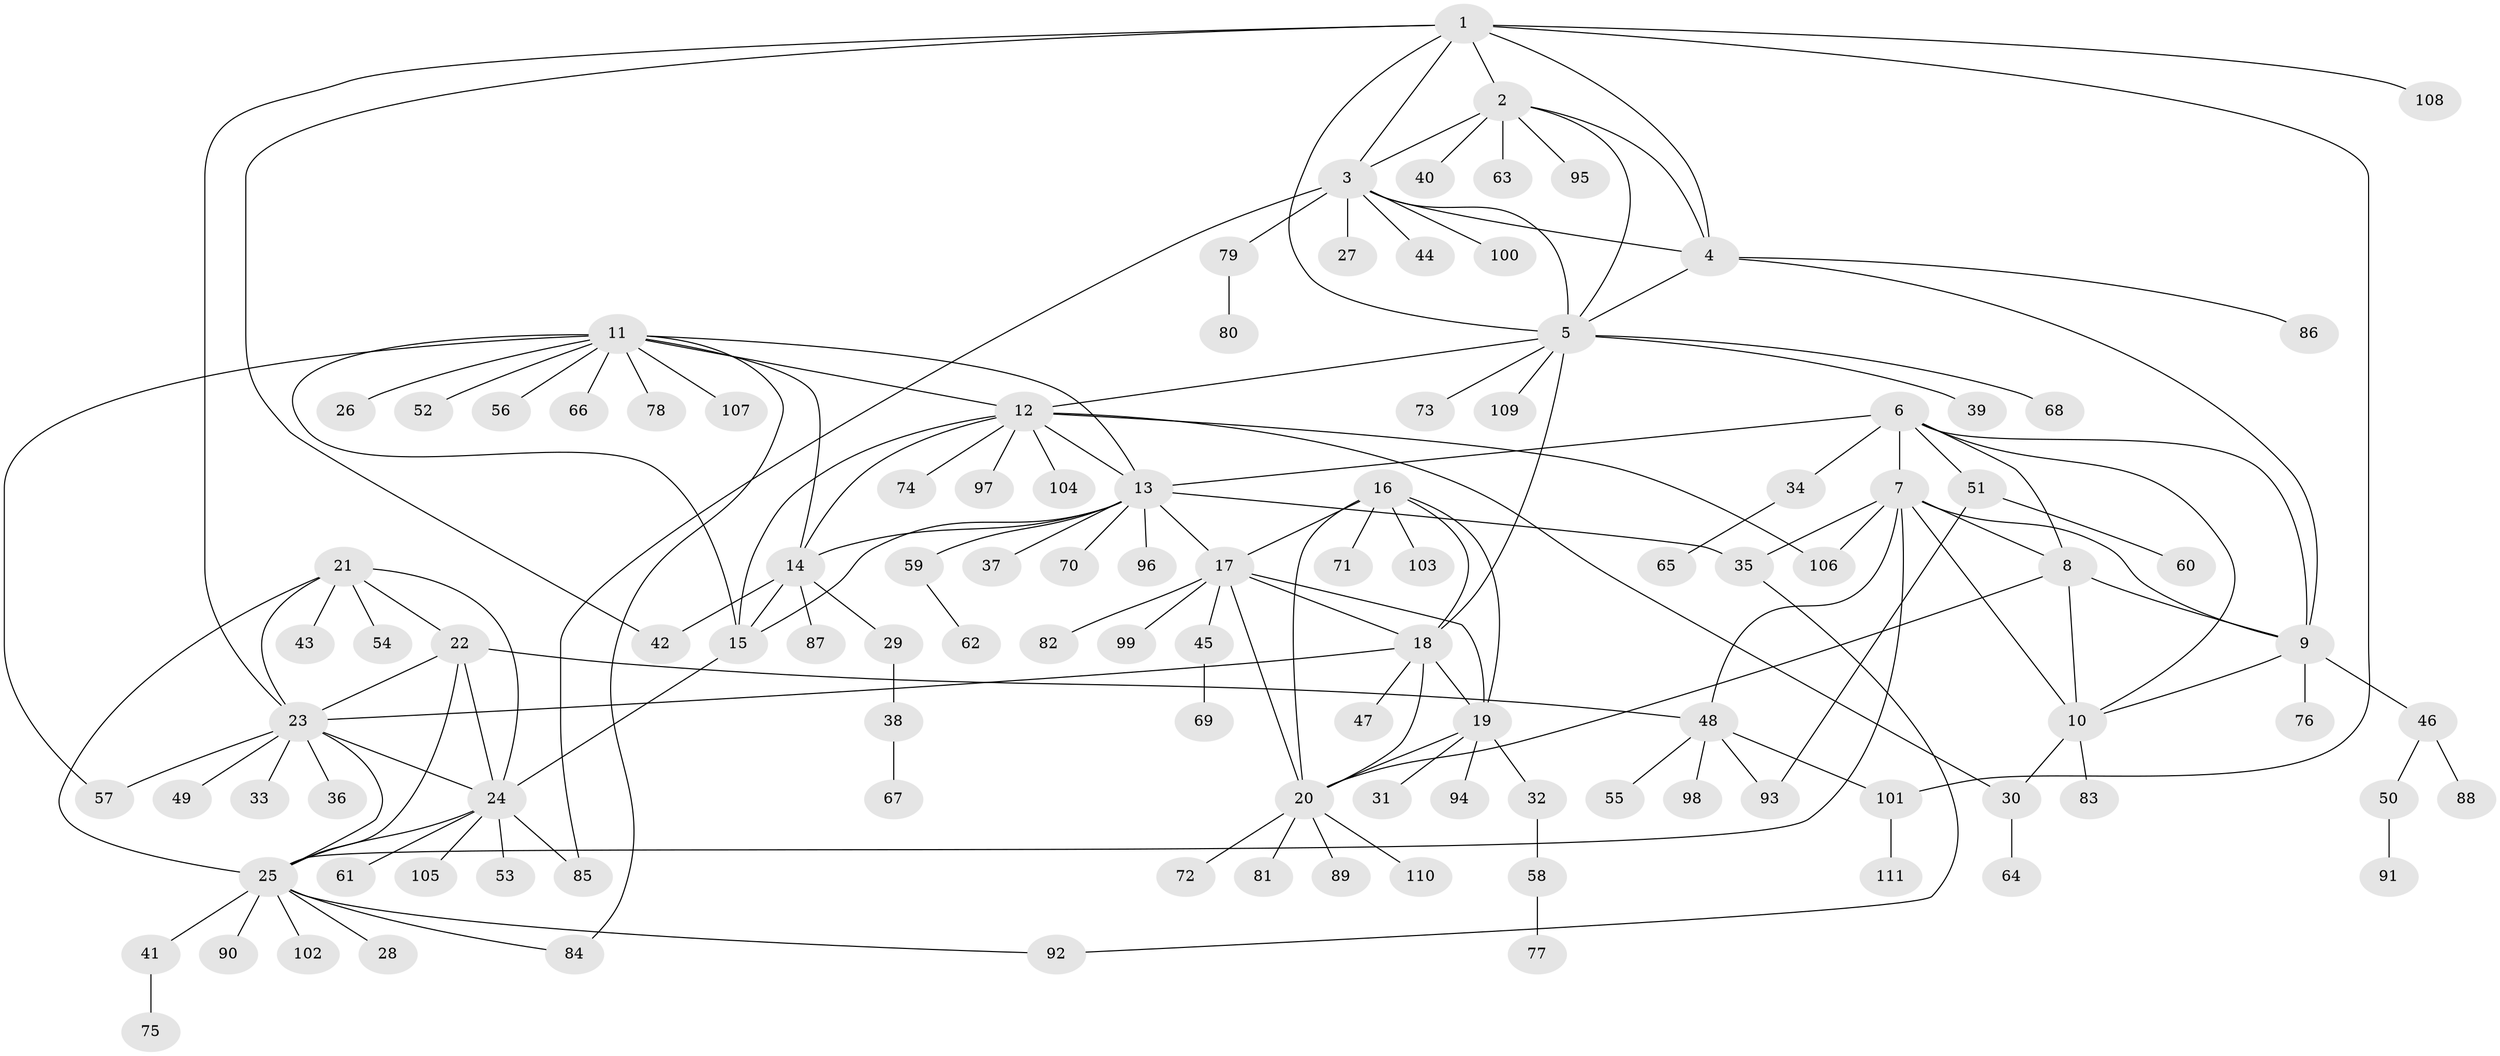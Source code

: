 // Generated by graph-tools (version 1.1) at 2025/16/03/09/25 04:16:10]
// undirected, 111 vertices, 157 edges
graph export_dot {
graph [start="1"]
  node [color=gray90,style=filled];
  1;
  2;
  3;
  4;
  5;
  6;
  7;
  8;
  9;
  10;
  11;
  12;
  13;
  14;
  15;
  16;
  17;
  18;
  19;
  20;
  21;
  22;
  23;
  24;
  25;
  26;
  27;
  28;
  29;
  30;
  31;
  32;
  33;
  34;
  35;
  36;
  37;
  38;
  39;
  40;
  41;
  42;
  43;
  44;
  45;
  46;
  47;
  48;
  49;
  50;
  51;
  52;
  53;
  54;
  55;
  56;
  57;
  58;
  59;
  60;
  61;
  62;
  63;
  64;
  65;
  66;
  67;
  68;
  69;
  70;
  71;
  72;
  73;
  74;
  75;
  76;
  77;
  78;
  79;
  80;
  81;
  82;
  83;
  84;
  85;
  86;
  87;
  88;
  89;
  90;
  91;
  92;
  93;
  94;
  95;
  96;
  97;
  98;
  99;
  100;
  101;
  102;
  103;
  104;
  105;
  106;
  107;
  108;
  109;
  110;
  111;
  1 -- 2;
  1 -- 3;
  1 -- 4;
  1 -- 5;
  1 -- 23;
  1 -- 42;
  1 -- 101;
  1 -- 108;
  2 -- 3;
  2 -- 4;
  2 -- 5;
  2 -- 40;
  2 -- 63;
  2 -- 95;
  3 -- 4;
  3 -- 5;
  3 -- 27;
  3 -- 44;
  3 -- 79;
  3 -- 85;
  3 -- 100;
  4 -- 5;
  4 -- 9;
  4 -- 86;
  5 -- 12;
  5 -- 18;
  5 -- 39;
  5 -- 68;
  5 -- 73;
  5 -- 109;
  6 -- 7;
  6 -- 8;
  6 -- 9;
  6 -- 10;
  6 -- 13;
  6 -- 34;
  6 -- 51;
  7 -- 8;
  7 -- 9;
  7 -- 10;
  7 -- 25;
  7 -- 35;
  7 -- 48;
  7 -- 106;
  8 -- 9;
  8 -- 10;
  8 -- 20;
  9 -- 10;
  9 -- 46;
  9 -- 76;
  10 -- 30;
  10 -- 83;
  11 -- 12;
  11 -- 13;
  11 -- 14;
  11 -- 15;
  11 -- 26;
  11 -- 52;
  11 -- 56;
  11 -- 57;
  11 -- 66;
  11 -- 78;
  11 -- 84;
  11 -- 107;
  12 -- 13;
  12 -- 14;
  12 -- 15;
  12 -- 30;
  12 -- 74;
  12 -- 97;
  12 -- 104;
  12 -- 106;
  13 -- 14;
  13 -- 15;
  13 -- 17;
  13 -- 35;
  13 -- 37;
  13 -- 59;
  13 -- 70;
  13 -- 96;
  14 -- 15;
  14 -- 29;
  14 -- 42;
  14 -- 87;
  15 -- 24;
  16 -- 17;
  16 -- 18;
  16 -- 19;
  16 -- 20;
  16 -- 71;
  16 -- 103;
  17 -- 18;
  17 -- 19;
  17 -- 20;
  17 -- 45;
  17 -- 82;
  17 -- 99;
  18 -- 19;
  18 -- 20;
  18 -- 23;
  18 -- 47;
  19 -- 20;
  19 -- 31;
  19 -- 32;
  19 -- 94;
  20 -- 72;
  20 -- 81;
  20 -- 89;
  20 -- 110;
  21 -- 22;
  21 -- 23;
  21 -- 24;
  21 -- 25;
  21 -- 43;
  21 -- 54;
  22 -- 23;
  22 -- 24;
  22 -- 25;
  22 -- 48;
  23 -- 24;
  23 -- 25;
  23 -- 33;
  23 -- 36;
  23 -- 49;
  23 -- 57;
  24 -- 25;
  24 -- 53;
  24 -- 61;
  24 -- 85;
  24 -- 105;
  25 -- 28;
  25 -- 41;
  25 -- 84;
  25 -- 90;
  25 -- 92;
  25 -- 102;
  29 -- 38;
  30 -- 64;
  32 -- 58;
  34 -- 65;
  35 -- 92;
  38 -- 67;
  41 -- 75;
  45 -- 69;
  46 -- 50;
  46 -- 88;
  48 -- 55;
  48 -- 93;
  48 -- 98;
  48 -- 101;
  50 -- 91;
  51 -- 60;
  51 -- 93;
  58 -- 77;
  59 -- 62;
  79 -- 80;
  101 -- 111;
}
